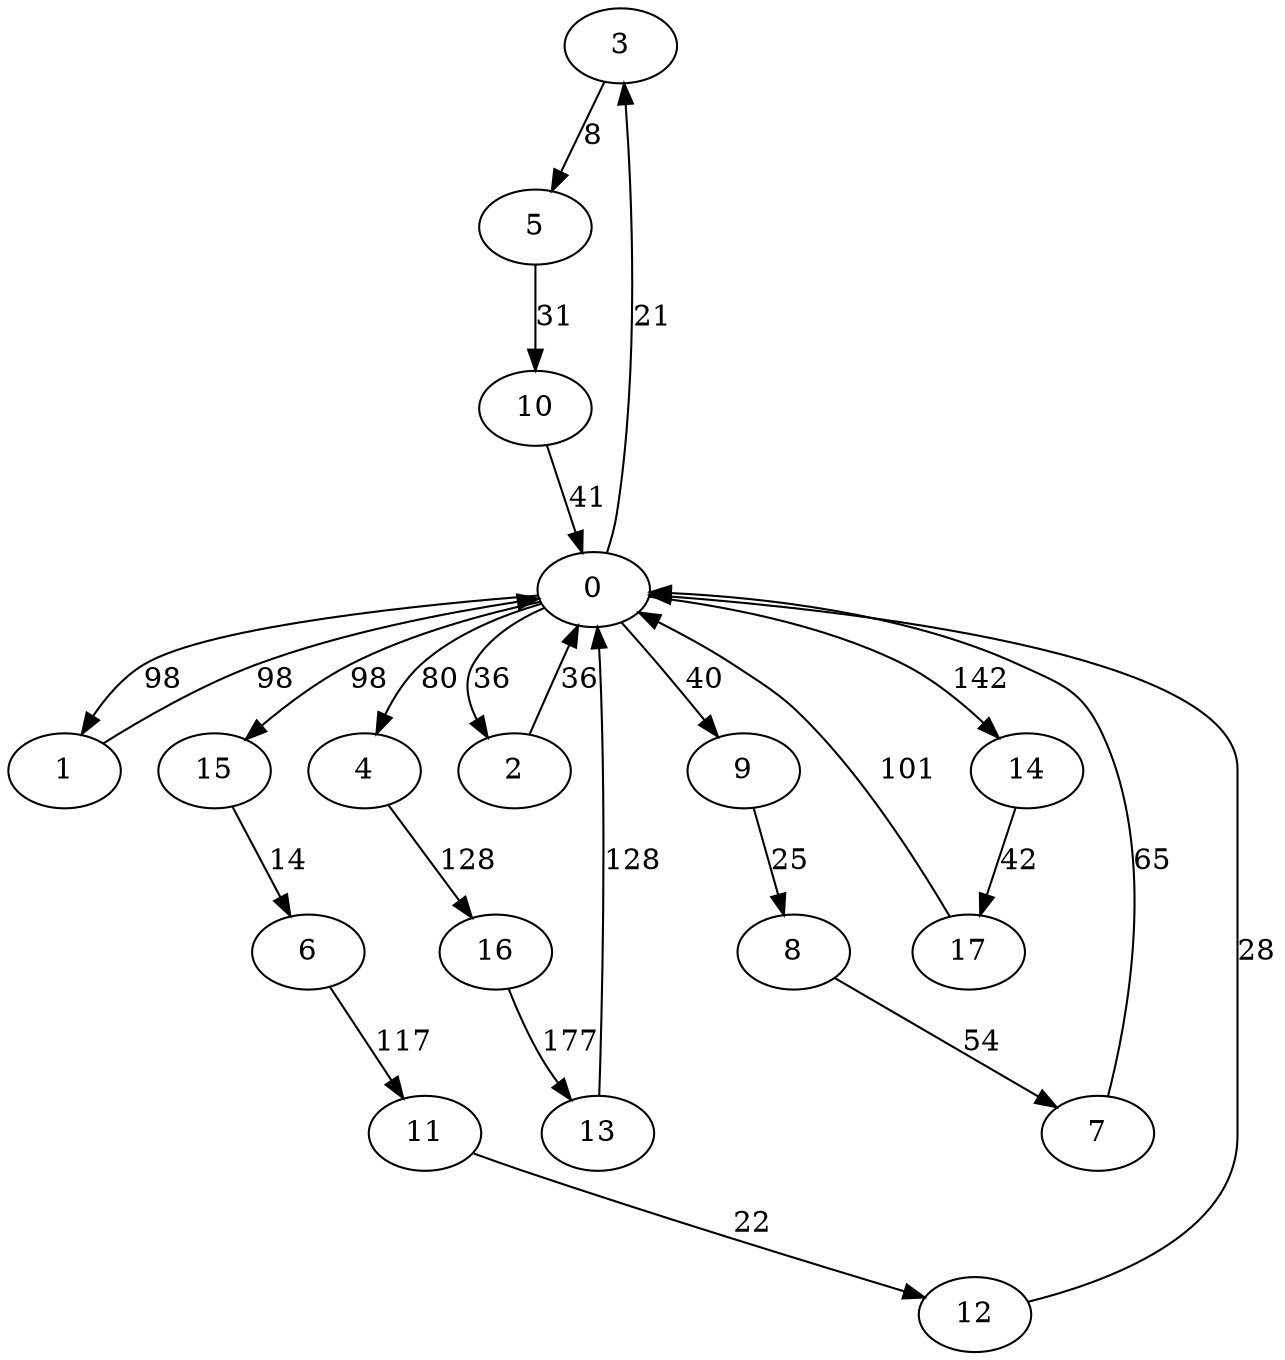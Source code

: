 digraph G {
	3->5[ label=8 ];
	1->0[ label=98 ];
	8->7[ label=54 ];
	7->0[ label=65 ];
	17->0[ label=101 ];
	15->6[ label=14 ];
	13->0[ label=128 ];
	0->4[ label=80 ];
	0->3[ label=21 ];
	0->1[ label=98 ];
	0->2[ label=36 ];
	0->9[ label=40 ];
	0->14[ label=142 ];
	0->15[ label=98 ];
	4->16[ label=128 ];
	5->10[ label=31 ];
	2->0[ label=36 ];
	12->0[ label=28 ];
	16->13[ label=177 ];
	10->0[ label=41 ];
	9->8[ label=25 ];
	14->17[ label=42 ];
	6->11[ label=117 ];
	11->12[ label=22 ];
	0 [ label=0 ];
	1 [ label=1 ];
	10 [ label=10 ];
	11 [ label=11 ];
	12 [ label=12 ];
	13 [ label=13 ];
	14 [ label=14 ];
	15 [ label=15 ];
	16 [ label=16 ];
	17 [ label=17 ];
	2 [ label=2 ];
	3 [ label=3 ];
	4 [ label=4 ];
	5 [ label=5 ];
	6 [ label=6 ];
	7 [ label=7 ];
	8 [ label=8 ];
	9 [ label=9 ];

}
